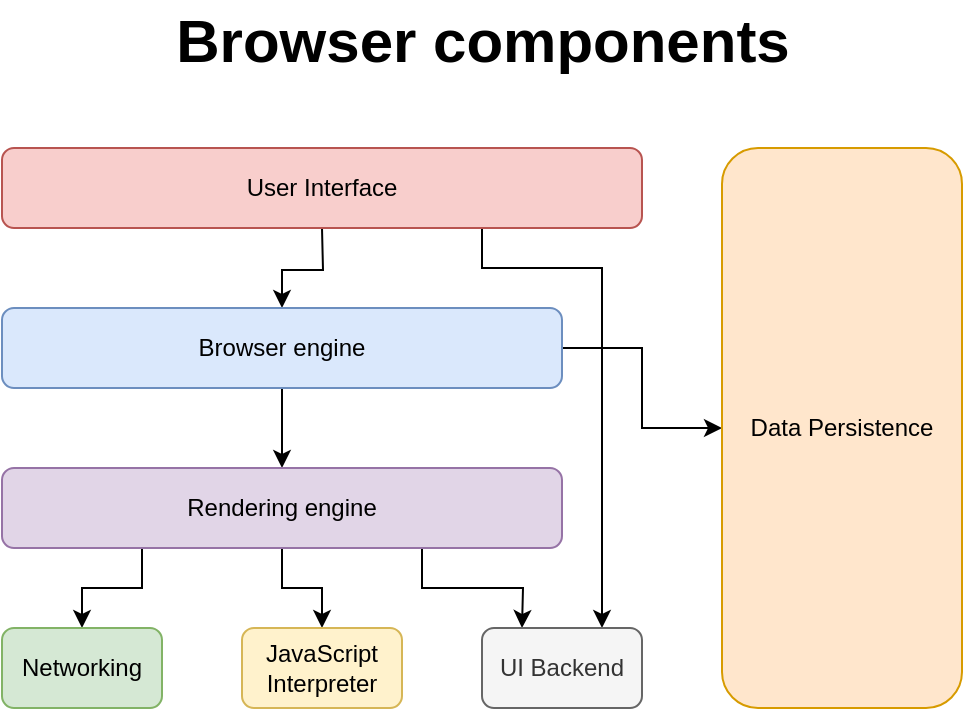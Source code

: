 <mxfile version="14.7.3" type="github">
  <diagram id="HKxXz9bauEUlZJJoTAZd" name="Browser components">
    <mxGraphModel dx="1116" dy="1312" grid="1" gridSize="10" guides="1" tooltips="1" connect="1" arrows="1" fold="1" page="1" pageScale="1" pageWidth="1169" pageHeight="827" math="0" shadow="0">
      <root>
        <mxCell id="0" />
        <mxCell id="1" parent="0" />
        <mxCell id="ysG1RkJwkDwKOSH8Ins0-10" style="edgeStyle=orthogonalEdgeStyle;rounded=0;orthogonalLoop=1;jettySize=auto;html=1;entryX=0.5;entryY=0;entryDx=0;entryDy=0;" edge="1" parent="1" target="ysG1RkJwkDwKOSH8Ins0-3">
          <mxGeometry relative="1" as="geometry">
            <mxPoint x="505" y="354" as="sourcePoint" />
          </mxGeometry>
        </mxCell>
        <mxCell id="ysG1RkJwkDwKOSH8Ins0-15" style="edgeStyle=orthogonalEdgeStyle;rounded=0;orthogonalLoop=1;jettySize=auto;html=1;entryX=0.75;entryY=0;entryDx=0;entryDy=0;exitX=0.75;exitY=1;exitDx=0;exitDy=0;" edge="1" parent="1" source="ysG1RkJwkDwKOSH8Ins0-1" target="ysG1RkJwkDwKOSH8Ins0-7">
          <mxGeometry relative="1" as="geometry">
            <Array as="points">
              <mxPoint x="585" y="374" />
              <mxPoint x="645" y="374" />
            </Array>
          </mxGeometry>
        </mxCell>
        <mxCell id="ysG1RkJwkDwKOSH8Ins0-1" value="User Interface" style="rounded=1;whiteSpace=wrap;html=1;fillColor=#f8cecc;strokeColor=#b85450;" vertex="1" parent="1">
          <mxGeometry x="345" y="314" width="320" height="40" as="geometry" />
        </mxCell>
        <mxCell id="ysG1RkJwkDwKOSH8Ins0-9" style="edgeStyle=orthogonalEdgeStyle;rounded=0;orthogonalLoop=1;jettySize=auto;html=1;entryX=0;entryY=0.5;entryDx=0;entryDy=0;" edge="1" parent="1" source="ysG1RkJwkDwKOSH8Ins0-3" target="ysG1RkJwkDwKOSH8Ins0-8">
          <mxGeometry relative="1" as="geometry">
            <Array as="points">
              <mxPoint x="665" y="414" />
              <mxPoint x="665" y="454" />
            </Array>
          </mxGeometry>
        </mxCell>
        <mxCell id="ysG1RkJwkDwKOSH8Ins0-11" style="edgeStyle=orthogonalEdgeStyle;rounded=0;orthogonalLoop=1;jettySize=auto;html=1;entryX=0.5;entryY=0;entryDx=0;entryDy=0;" edge="1" parent="1" source="ysG1RkJwkDwKOSH8Ins0-3" target="ysG1RkJwkDwKOSH8Ins0-4">
          <mxGeometry relative="1" as="geometry" />
        </mxCell>
        <mxCell id="ysG1RkJwkDwKOSH8Ins0-3" value="Browser engine" style="rounded=1;whiteSpace=wrap;html=1;fillColor=#dae8fc;strokeColor=#6c8ebf;" vertex="1" parent="1">
          <mxGeometry x="345" y="394" width="280" height="40" as="geometry" />
        </mxCell>
        <mxCell id="ysG1RkJwkDwKOSH8Ins0-12" style="edgeStyle=orthogonalEdgeStyle;rounded=0;orthogonalLoop=1;jettySize=auto;html=1;entryX=0.5;entryY=0;entryDx=0;entryDy=0;exitX=0.5;exitY=1;exitDx=0;exitDy=0;" edge="1" parent="1" source="ysG1RkJwkDwKOSH8Ins0-4" target="ysG1RkJwkDwKOSH8Ins0-6">
          <mxGeometry relative="1" as="geometry" />
        </mxCell>
        <mxCell id="ysG1RkJwkDwKOSH8Ins0-13" style="edgeStyle=orthogonalEdgeStyle;rounded=0;orthogonalLoop=1;jettySize=auto;html=1;exitX=0.75;exitY=1;exitDx=0;exitDy=0;" edge="1" parent="1" source="ysG1RkJwkDwKOSH8Ins0-4">
          <mxGeometry relative="1" as="geometry">
            <mxPoint x="605" y="554" as="targetPoint" />
          </mxGeometry>
        </mxCell>
        <mxCell id="ysG1RkJwkDwKOSH8Ins0-14" style="edgeStyle=orthogonalEdgeStyle;rounded=0;orthogonalLoop=1;jettySize=auto;html=1;exitX=0.25;exitY=1;exitDx=0;exitDy=0;" edge="1" parent="1" source="ysG1RkJwkDwKOSH8Ins0-4" target="ysG1RkJwkDwKOSH8Ins0-5">
          <mxGeometry relative="1" as="geometry" />
        </mxCell>
        <mxCell id="ysG1RkJwkDwKOSH8Ins0-4" value="Rendering engine" style="rounded=1;whiteSpace=wrap;html=1;fillColor=#e1d5e7;strokeColor=#9673a6;" vertex="1" parent="1">
          <mxGeometry x="345" y="474" width="280" height="40" as="geometry" />
        </mxCell>
        <mxCell id="ysG1RkJwkDwKOSH8Ins0-5" value="Networking" style="rounded=1;whiteSpace=wrap;html=1;fillColor=#d5e8d4;strokeColor=#82b366;" vertex="1" parent="1">
          <mxGeometry x="345" y="554" width="80" height="40" as="geometry" />
        </mxCell>
        <mxCell id="ysG1RkJwkDwKOSH8Ins0-6" value="JavaScript Interpreter" style="rounded=1;whiteSpace=wrap;html=1;fillColor=#fff2cc;strokeColor=#d6b656;" vertex="1" parent="1">
          <mxGeometry x="465" y="554" width="80" height="40" as="geometry" />
        </mxCell>
        <mxCell id="ysG1RkJwkDwKOSH8Ins0-7" value="UI Backend" style="rounded=1;whiteSpace=wrap;html=1;fillColor=#f5f5f5;strokeColor=#666666;fontColor=#333333;" vertex="1" parent="1">
          <mxGeometry x="585" y="554" width="80" height="40" as="geometry" />
        </mxCell>
        <mxCell id="ysG1RkJwkDwKOSH8Ins0-8" value="Data Persistence" style="rounded=1;whiteSpace=wrap;html=1;fillColor=#ffe6cc;strokeColor=#d79b00;" vertex="1" parent="1">
          <mxGeometry x="705" y="314" width="120" height="280" as="geometry" />
        </mxCell>
        <mxCell id="ysG1RkJwkDwKOSH8Ins0-16" value="Browser components" style="text;html=1;align=center;verticalAlign=middle;resizable=0;points=[];autosize=1;strokeColor=none;fontStyle=1;fontSize=30;" vertex="1" parent="1">
          <mxGeometry x="425" y="240" width="320" height="40" as="geometry" />
        </mxCell>
      </root>
    </mxGraphModel>
  </diagram>
</mxfile>
